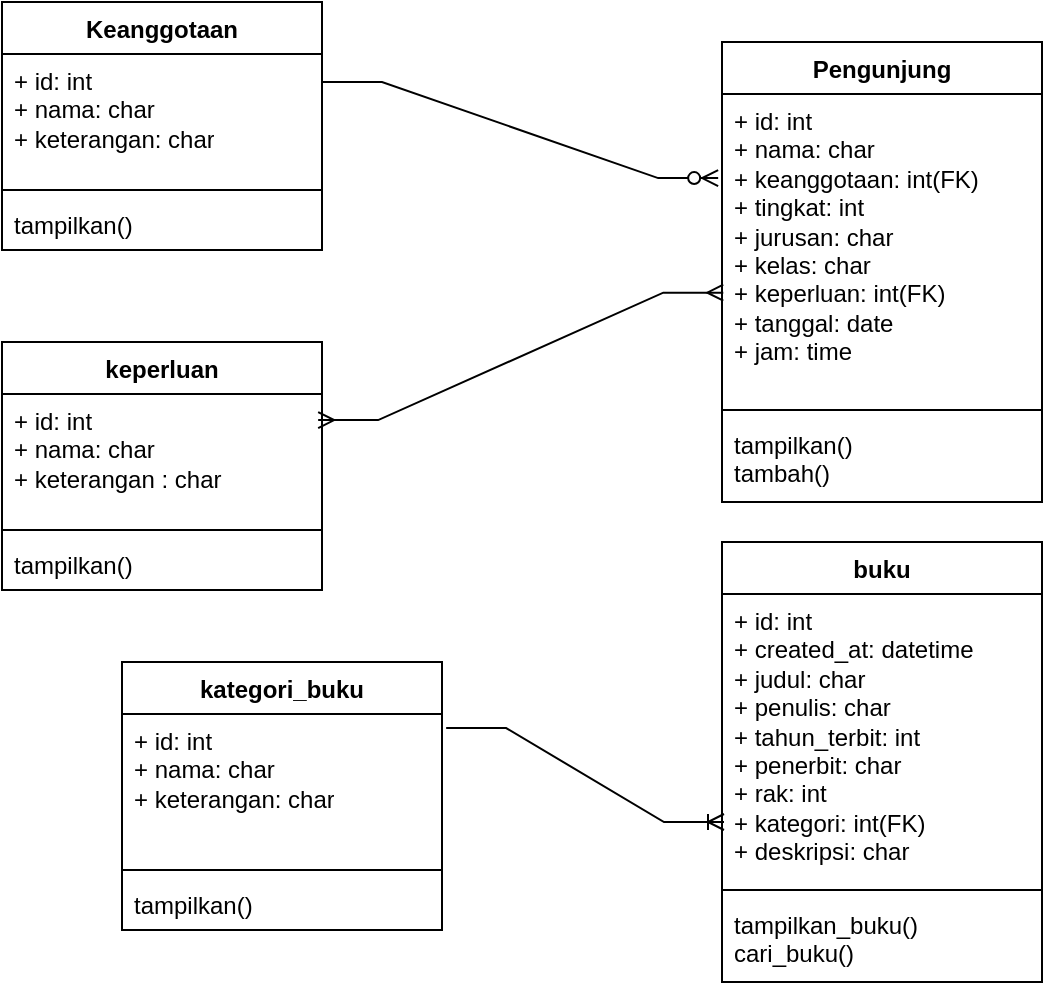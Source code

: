 <mxfile version="23.1.1" type="github">
  <diagram name="Page-1" id="gyWxr8mkWS0MehGiYG1A">
    <mxGraphModel dx="2214" dy="2300" grid="1" gridSize="10" guides="1" tooltips="1" connect="0" arrows="1" fold="1" page="1" pageScale="1" pageWidth="1100" pageHeight="1700" background="none" math="0" shadow="0">
      <root>
        <mxCell id="0" />
        <mxCell id="1" parent="0" />
        <mxCell id="SRtlZqPdkyfXJvU5sP5G-6" value="Pengunjung" style="swimlane;fontStyle=1;align=center;verticalAlign=top;childLayout=stackLayout;horizontal=1;startSize=26;horizontalStack=0;resizeParent=1;resizeParentMax=0;resizeLast=0;collapsible=1;marginBottom=0;whiteSpace=wrap;html=1;" parent="1" vertex="1">
          <mxGeometry x="200" y="-1510" width="160" height="230" as="geometry">
            <mxRectangle x="-80" y="-1670" width="110" height="30" as="alternateBounds" />
          </mxGeometry>
        </mxCell>
        <mxCell id="SRtlZqPdkyfXJvU5sP5G-7" value="+ id: int&lt;br&gt;+ nama: char&lt;br&gt;+ keanggotaan: int(FK)&lt;br&gt;+ tingkat: int&lt;br&gt;+ jurusan: char&lt;br&gt;+ kelas: char&lt;br&gt;+ keperluan: int(FK)&lt;br&gt;+ tanggal: date&lt;br&gt;+ jam: time" style="text;strokeColor=none;fillColor=none;align=left;verticalAlign=top;spacingLeft=4;spacingRight=4;overflow=hidden;rotatable=0;points=[[0,0.5],[1,0.5]];portConstraint=eastwest;whiteSpace=wrap;html=1;" parent="SRtlZqPdkyfXJvU5sP5G-6" vertex="1">
          <mxGeometry y="26" width="160" height="154" as="geometry" />
        </mxCell>
        <mxCell id="SRtlZqPdkyfXJvU5sP5G-8" value="" style="line;strokeWidth=1;fillColor=none;align=left;verticalAlign=middle;spacingTop=-1;spacingLeft=3;spacingRight=3;rotatable=0;labelPosition=right;points=[];portConstraint=eastwest;strokeColor=inherit;" parent="SRtlZqPdkyfXJvU5sP5G-6" vertex="1">
          <mxGeometry y="180" width="160" height="8" as="geometry" />
        </mxCell>
        <mxCell id="SRtlZqPdkyfXJvU5sP5G-9" value="tampilkan()&lt;br&gt;tambah()&amp;nbsp;" style="text;strokeColor=none;fillColor=none;align=left;verticalAlign=top;spacingLeft=4;spacingRight=4;overflow=hidden;rotatable=0;points=[[0,0.5],[1,0.5]];portConstraint=eastwest;whiteSpace=wrap;html=1;" parent="SRtlZqPdkyfXJvU5sP5G-6" vertex="1">
          <mxGeometry y="188" width="160" height="42" as="geometry" />
        </mxCell>
        <mxCell id="SRtlZqPdkyfXJvU5sP5G-10" value="kategori_buku" style="swimlane;fontStyle=1;align=center;verticalAlign=top;childLayout=stackLayout;horizontal=1;startSize=26;horizontalStack=0;resizeParent=1;resizeParentMax=0;resizeLast=0;collapsible=1;marginBottom=0;whiteSpace=wrap;html=1;" parent="1" vertex="1">
          <mxGeometry x="-100" y="-1200" width="160" height="134" as="geometry" />
        </mxCell>
        <mxCell id="SRtlZqPdkyfXJvU5sP5G-11" value="+ id: int&lt;br&gt;+ nama: char&lt;br&gt;+ keterangan: char" style="text;strokeColor=none;fillColor=none;align=left;verticalAlign=top;spacingLeft=4;spacingRight=4;overflow=hidden;rotatable=0;points=[[0,0.5],[1,0.5]];portConstraint=eastwest;whiteSpace=wrap;html=1;" parent="SRtlZqPdkyfXJvU5sP5G-10" vertex="1">
          <mxGeometry y="26" width="160" height="74" as="geometry" />
        </mxCell>
        <mxCell id="SRtlZqPdkyfXJvU5sP5G-12" value="" style="line;strokeWidth=1;fillColor=none;align=left;verticalAlign=middle;spacingTop=-1;spacingLeft=3;spacingRight=3;rotatable=0;labelPosition=right;points=[];portConstraint=eastwest;strokeColor=inherit;" parent="SRtlZqPdkyfXJvU5sP5G-10" vertex="1">
          <mxGeometry y="100" width="160" height="8" as="geometry" />
        </mxCell>
        <mxCell id="SRtlZqPdkyfXJvU5sP5G-13" value="tampilkan()" style="text;strokeColor=none;fillColor=none;align=left;verticalAlign=top;spacingLeft=4;spacingRight=4;overflow=hidden;rotatable=0;points=[[0,0.5],[1,0.5]];portConstraint=eastwest;whiteSpace=wrap;html=1;" parent="SRtlZqPdkyfXJvU5sP5G-10" vertex="1">
          <mxGeometry y="108" width="160" height="26" as="geometry" />
        </mxCell>
        <mxCell id="SRtlZqPdkyfXJvU5sP5G-18" value="buku" style="swimlane;fontStyle=1;align=center;verticalAlign=top;childLayout=stackLayout;horizontal=1;startSize=26;horizontalStack=0;resizeParent=1;resizeParentMax=0;resizeLast=0;collapsible=1;marginBottom=0;whiteSpace=wrap;html=1;" parent="1" vertex="1">
          <mxGeometry x="200" y="-1260" width="160" height="220" as="geometry">
            <mxRectangle x="-240" y="-1360" width="70" height="30" as="alternateBounds" />
          </mxGeometry>
        </mxCell>
        <mxCell id="SRtlZqPdkyfXJvU5sP5G-19" value="+ id: int&lt;br&gt;+ created_at: datetime&lt;br&gt;+ judul: char&lt;br&gt;+ penulis: char&lt;br&gt;+ tahun_terbit: int&lt;br&gt;+ penerbit: char&lt;br&gt;+ rak: int&lt;br&gt;+ kategori: int(FK)&lt;br&gt;+ deskripsi: char" style="text;strokeColor=none;fillColor=none;align=left;verticalAlign=top;spacingLeft=4;spacingRight=4;overflow=hidden;rotatable=0;points=[[0,0.5],[1,0.5]];portConstraint=eastwest;whiteSpace=wrap;html=1;" parent="SRtlZqPdkyfXJvU5sP5G-18" vertex="1">
          <mxGeometry y="26" width="160" height="144" as="geometry" />
        </mxCell>
        <mxCell id="SRtlZqPdkyfXJvU5sP5G-20" value="" style="line;strokeWidth=1;fillColor=none;align=left;verticalAlign=middle;spacingTop=-1;spacingLeft=3;spacingRight=3;rotatable=0;labelPosition=right;points=[];portConstraint=eastwest;strokeColor=inherit;" parent="SRtlZqPdkyfXJvU5sP5G-18" vertex="1">
          <mxGeometry y="170" width="160" height="8" as="geometry" />
        </mxCell>
        <mxCell id="SRtlZqPdkyfXJvU5sP5G-21" value="tampilkan_buku()&lt;br&gt;cari_buku()" style="text;strokeColor=none;fillColor=none;align=left;verticalAlign=top;spacingLeft=4;spacingRight=4;overflow=hidden;rotatable=0;points=[[0,0.5],[1,0.5]];portConstraint=eastwest;whiteSpace=wrap;html=1;" parent="SRtlZqPdkyfXJvU5sP5G-18" vertex="1">
          <mxGeometry y="178" width="160" height="42" as="geometry" />
        </mxCell>
        <mxCell id="SRtlZqPdkyfXJvU5sP5G-22" value="keperluan" style="swimlane;fontStyle=1;align=center;verticalAlign=top;childLayout=stackLayout;horizontal=1;startSize=26;horizontalStack=0;resizeParent=1;resizeParentMax=0;resizeLast=0;collapsible=1;marginBottom=0;whiteSpace=wrap;html=1;" parent="1" vertex="1">
          <mxGeometry x="-160" y="-1360" width="160" height="124" as="geometry" />
        </mxCell>
        <mxCell id="SRtlZqPdkyfXJvU5sP5G-23" value="+ id: int&lt;br&gt;+ nama: char&lt;br&gt;+ keterangan : char" style="text;strokeColor=none;fillColor=none;align=left;verticalAlign=top;spacingLeft=4;spacingRight=4;overflow=hidden;rotatable=0;points=[[0,0.5],[1,0.5]];portConstraint=eastwest;whiteSpace=wrap;html=1;" parent="SRtlZqPdkyfXJvU5sP5G-22" vertex="1">
          <mxGeometry y="26" width="160" height="64" as="geometry" />
        </mxCell>
        <mxCell id="SRtlZqPdkyfXJvU5sP5G-24" value="" style="line;strokeWidth=1;fillColor=none;align=left;verticalAlign=middle;spacingTop=-1;spacingLeft=3;spacingRight=3;rotatable=0;labelPosition=right;points=[];portConstraint=eastwest;strokeColor=inherit;" parent="SRtlZqPdkyfXJvU5sP5G-22" vertex="1">
          <mxGeometry y="90" width="160" height="8" as="geometry" />
        </mxCell>
        <mxCell id="SRtlZqPdkyfXJvU5sP5G-25" value="tampilkan()" style="text;strokeColor=none;fillColor=none;align=left;verticalAlign=top;spacingLeft=4;spacingRight=4;overflow=hidden;rotatable=0;points=[[0,0.5],[1,0.5]];portConstraint=eastwest;whiteSpace=wrap;html=1;" parent="SRtlZqPdkyfXJvU5sP5G-22" vertex="1">
          <mxGeometry y="98" width="160" height="26" as="geometry" />
        </mxCell>
        <mxCell id="SRtlZqPdkyfXJvU5sP5G-26" value="Keanggotaan" style="swimlane;fontStyle=1;align=center;verticalAlign=top;childLayout=stackLayout;horizontal=1;startSize=26;horizontalStack=0;resizeParent=1;resizeParentMax=0;resizeLast=0;collapsible=1;marginBottom=0;whiteSpace=wrap;html=1;" parent="1" vertex="1">
          <mxGeometry x="-160" y="-1530" width="160" height="124" as="geometry" />
        </mxCell>
        <mxCell id="SRtlZqPdkyfXJvU5sP5G-27" value="+ id: int&lt;br&gt;+ nama: char&lt;br&gt;+ keterangan: char" style="text;strokeColor=none;fillColor=none;align=left;verticalAlign=top;spacingLeft=4;spacingRight=4;overflow=hidden;rotatable=0;points=[[0,0.5],[1,0.5]];portConstraint=eastwest;whiteSpace=wrap;html=1;" parent="SRtlZqPdkyfXJvU5sP5G-26" vertex="1">
          <mxGeometry y="26" width="160" height="64" as="geometry" />
        </mxCell>
        <mxCell id="SRtlZqPdkyfXJvU5sP5G-28" value="" style="line;strokeWidth=1;fillColor=none;align=left;verticalAlign=middle;spacingTop=-1;spacingLeft=3;spacingRight=3;rotatable=0;labelPosition=right;points=[];portConstraint=eastwest;strokeColor=inherit;" parent="SRtlZqPdkyfXJvU5sP5G-26" vertex="1">
          <mxGeometry y="90" width="160" height="8" as="geometry" />
        </mxCell>
        <mxCell id="SRtlZqPdkyfXJvU5sP5G-29" value="tampilkan()" style="text;strokeColor=none;fillColor=none;align=left;verticalAlign=top;spacingLeft=4;spacingRight=4;overflow=hidden;rotatable=0;points=[[0,0.5],[1,0.5]];portConstraint=eastwest;whiteSpace=wrap;html=1;" parent="SRtlZqPdkyfXJvU5sP5G-26" vertex="1">
          <mxGeometry y="98" width="160" height="26" as="geometry" />
        </mxCell>
        <mxCell id="SRtlZqPdkyfXJvU5sP5G-31" value="" style="edgeStyle=entityRelationEdgeStyle;fontSize=12;html=1;endArrow=ERoneToMany;rounded=0;exitX=1.013;exitY=0.095;exitDx=0;exitDy=0;exitPerimeter=0;" parent="1" source="SRtlZqPdkyfXJvU5sP5G-11" edge="1">
          <mxGeometry width="100" height="100" relative="1" as="geometry">
            <mxPoint x="60" y="-1200" as="sourcePoint" />
            <mxPoint x="201" y="-1120" as="targetPoint" />
            <Array as="points">
              <mxPoint x="370" y="-1320" />
            </Array>
          </mxGeometry>
        </mxCell>
        <mxCell id="SRtlZqPdkyfXJvU5sP5G-32" value="" style="edgeStyle=entityRelationEdgeStyle;fontSize=12;html=1;endArrow=ERmany;startArrow=ERmany;rounded=0;entryX=0.004;entryY=0.645;entryDx=0;entryDy=0;entryPerimeter=0;exitX=0.988;exitY=0.204;exitDx=0;exitDy=0;exitPerimeter=0;" parent="1" source="SRtlZqPdkyfXJvU5sP5G-23" target="SRtlZqPdkyfXJvU5sP5G-7" edge="1">
          <mxGeometry width="100" height="100" relative="1" as="geometry">
            <mxPoint x="-180" y="-1480" as="sourcePoint" />
            <mxPoint x="180" y="-1320" as="targetPoint" />
          </mxGeometry>
        </mxCell>
        <mxCell id="SRtlZqPdkyfXJvU5sP5G-33" value="" style="edgeStyle=entityRelationEdgeStyle;fontSize=12;html=1;endArrow=ERzeroToMany;endFill=1;rounded=0;entryX=-0.012;entryY=0.273;entryDx=0;entryDy=0;entryPerimeter=0;exitX=1;exitY=0.219;exitDx=0;exitDy=0;exitPerimeter=0;" parent="1" source="SRtlZqPdkyfXJvU5sP5G-27" target="SRtlZqPdkyfXJvU5sP5G-7" edge="1">
          <mxGeometry width="100" height="100" relative="1" as="geometry">
            <mxPoint y="-1450" as="sourcePoint" />
            <mxPoint x="213.2" y="-1439.34" as="targetPoint" />
          </mxGeometry>
        </mxCell>
      </root>
    </mxGraphModel>
  </diagram>
</mxfile>
